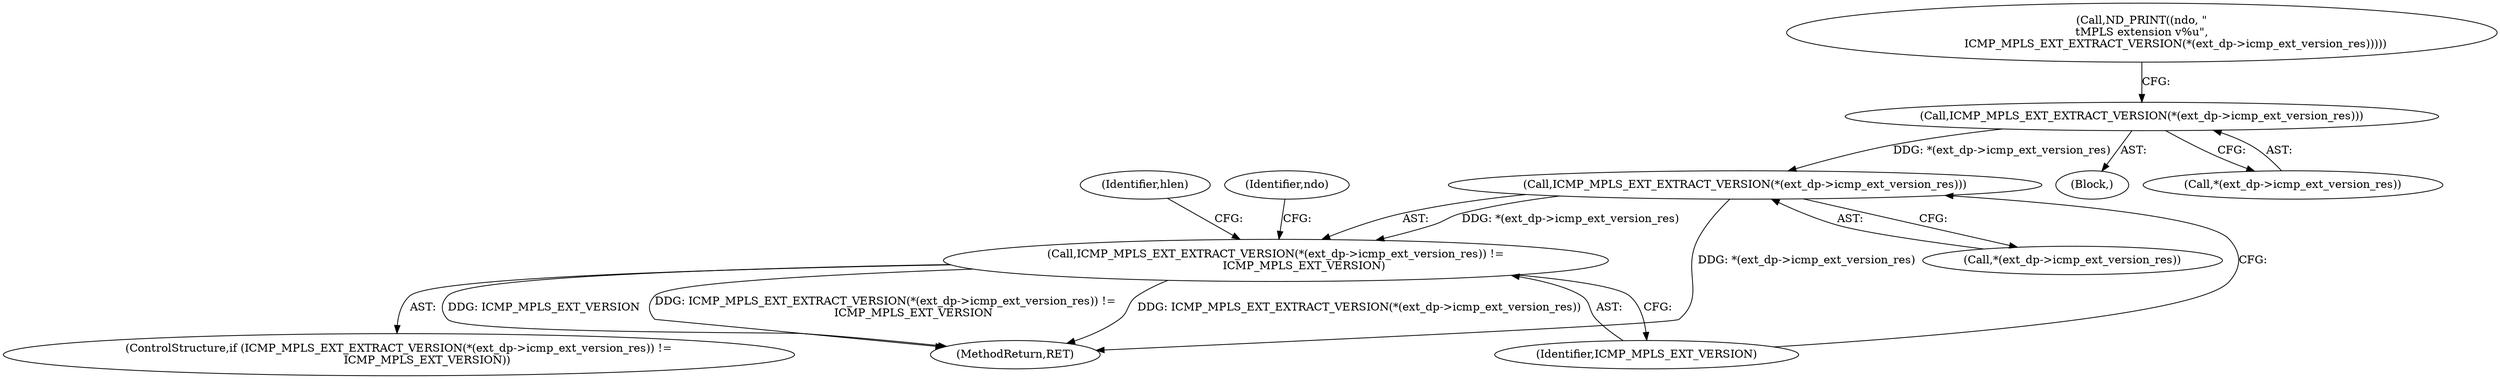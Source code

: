 digraph "0_tcpdump_2b62d1dda41590db29368ec7ba5f4faf3464765a@pointer" {
"1001031" [label="(Call,ICMP_MPLS_EXT_EXTRACT_VERSION(*(ext_dp->icmp_ext_version_res)))"];
"1001038" [label="(Call,ICMP_MPLS_EXT_EXTRACT_VERSION(*(ext_dp->icmp_ext_version_res)))"];
"1001037" [label="(Call,ICMP_MPLS_EXT_EXTRACT_VERSION(*(ext_dp->icmp_ext_version_res)) !=\n                ICMP_MPLS_EXT_VERSION)"];
"1001029" [label="(Block,)"];
"1001026" [label="(Call,ND_PRINT((ndo, \"\n\tMPLS extension v%u\",\n                   ICMP_MPLS_EXT_EXTRACT_VERSION(*(ext_dp->icmp_ext_version_res)))))"];
"1001047" [label="(Identifier,ndo)"];
"1001031" [label="(Call,ICMP_MPLS_EXT_EXTRACT_VERSION(*(ext_dp->icmp_ext_version_res)))"];
"1001043" [label="(Identifier,ICMP_MPLS_EXT_VERSION)"];
"1001245" [label="(MethodReturn,RET)"];
"1001036" [label="(ControlStructure,if (ICMP_MPLS_EXT_EXTRACT_VERSION(*(ext_dp->icmp_ext_version_res)) !=\n                ICMP_MPLS_EXT_VERSION))"];
"1001032" [label="(Call,*(ext_dp->icmp_ext_version_res))"];
"1001051" [label="(Identifier,hlen)"];
"1001039" [label="(Call,*(ext_dp->icmp_ext_version_res))"];
"1001037" [label="(Call,ICMP_MPLS_EXT_EXTRACT_VERSION(*(ext_dp->icmp_ext_version_res)) !=\n                ICMP_MPLS_EXT_VERSION)"];
"1001038" [label="(Call,ICMP_MPLS_EXT_EXTRACT_VERSION(*(ext_dp->icmp_ext_version_res)))"];
"1001031" -> "1001029"  [label="AST: "];
"1001031" -> "1001032"  [label="CFG: "];
"1001032" -> "1001031"  [label="AST: "];
"1001026" -> "1001031"  [label="CFG: "];
"1001031" -> "1001038"  [label="DDG: *(ext_dp->icmp_ext_version_res)"];
"1001038" -> "1001037"  [label="AST: "];
"1001038" -> "1001039"  [label="CFG: "];
"1001039" -> "1001038"  [label="AST: "];
"1001043" -> "1001038"  [label="CFG: "];
"1001038" -> "1001245"  [label="DDG: *(ext_dp->icmp_ext_version_res)"];
"1001038" -> "1001037"  [label="DDG: *(ext_dp->icmp_ext_version_res)"];
"1001037" -> "1001036"  [label="AST: "];
"1001037" -> "1001043"  [label="CFG: "];
"1001043" -> "1001037"  [label="AST: "];
"1001047" -> "1001037"  [label="CFG: "];
"1001051" -> "1001037"  [label="CFG: "];
"1001037" -> "1001245"  [label="DDG: ICMP_MPLS_EXT_EXTRACT_VERSION(*(ext_dp->icmp_ext_version_res))"];
"1001037" -> "1001245"  [label="DDG: ICMP_MPLS_EXT_VERSION"];
"1001037" -> "1001245"  [label="DDG: ICMP_MPLS_EXT_EXTRACT_VERSION(*(ext_dp->icmp_ext_version_res)) !=\n                ICMP_MPLS_EXT_VERSION"];
}
